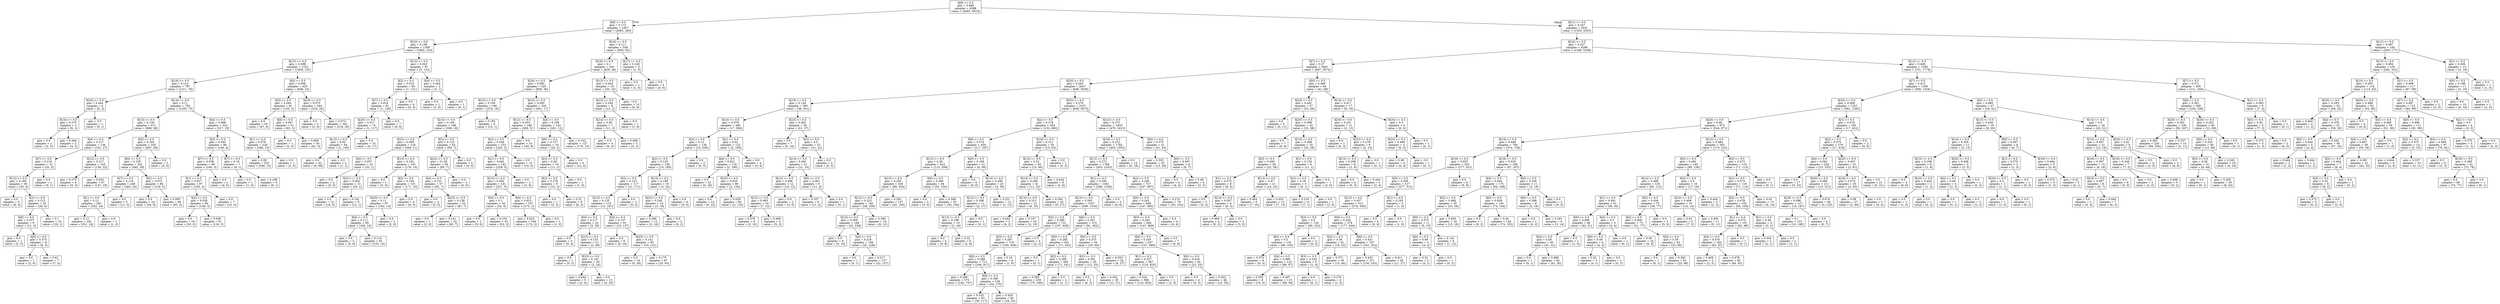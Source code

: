 digraph Tree {
node [shape=box] ;
0 [label="X[9] <= 0.5\ngini = 0.489\nsamples = 6388\nvalue = [4285, 5810]"] ;
1 [label="X[8] <= 0.5\ngini = 0.173\nsamples = 1857\nvalue = [2692, 285]"] ;
0 -> 1 [labeldistance=2.5, labelangle=45, headlabel="True"] ;
2 [label="X[10] <= 0.5\ngini = 0.198\nsamples = 1309\nvalue = [1862, 233]"] ;
1 -> 2 ;
3 [label="X[15] <= 0.5\ngini = 0.098\nsamples = 1222\nvalue = [1859, 101]"] ;
2 -> 3 ;
4 [label="X[19] <= 0.5\ngini = 0.114\nsamples = 797\nvalue = [1211, 78]"] ;
3 -> 4 ;
5 [label="X[16] <= 0.5\ngini = 0.444\nsamples = 4\nvalue = [6, 3]"] ;
4 -> 5 ;
6 [label="X[14] <= 0.5\ngini = 0.375\nsamples = 3\nvalue = [6, 2]"] ;
5 -> 6 ;
7 [label="gini = 0.0\nsamples = 1\nvalue = [2, 0]"] ;
6 -> 7 ;
8 [label="gini = 0.444\nsamples = 2\nvalue = [4, 2]"] ;
6 -> 8 ;
9 [label="gini = 0.0\nsamples = 1\nvalue = [0, 1]"] ;
5 -> 9 ;
10 [label="X[14] <= 0.5\ngini = 0.11\nsamples = 793\nvalue = [1205, 75]"] ;
4 -> 10 ;
11 [label="X[13] <= 0.5\ngini = 0.139\nsamples = 471\nvalue = [688, 56]"] ;
10 -> 11 ;
12 [label="X[4] <= 0.5\ngini = 0.217\nsamples = 136\nvalue = [191, 27]"] ;
11 -> 12 ;
13 [label="X[7] <= 0.5\ngini = 0.219\nsamples = 31\nvalue = [35, 5]"] ;
12 -> 13 ;
14 [label="X[12] <= 0.5\ngini = 0.184\nsamples = 30\nvalue = [35, 4]"] ;
13 -> 14 ;
15 [label="gini = 0.0\nsamples = 5\nvalue = [6, 0]"] ;
14 -> 15 ;
16 [label="X[2] <= 0.5\ngini = 0.213\nsamples = 25\nvalue = [29, 4]"] ;
14 -> 16 ;
17 [label="X[6] <= 0.5\ngini = 0.337\nsamples = 9\nvalue = [11, 3]"] ;
16 -> 17 ;
18 [label="gini = 0.0\nsamples = 1\nvalue = [2, 0]"] ;
17 -> 18 ;
19 [label="X[0] <= 0.5\ngini = 0.375\nsamples = 8\nvalue = [9, 3]"] ;
17 -> 19 ;
20 [label="gini = 0.0\nsamples = 1\nvalue = [2, 0]"] ;
19 -> 20 ;
21 [label="gini = 0.42\nsamples = 7\nvalue = [7, 3]"] ;
19 -> 21 ;
22 [label="gini = 0.1\nsamples = 16\nvalue = [18, 1]"] ;
16 -> 22 ;
23 [label="gini = 0.0\nsamples = 1\nvalue = [0, 1]"] ;
13 -> 23 ;
24 [label="X[12] <= 0.5\ngini = 0.217\nsamples = 105\nvalue = [156, 22]"] ;
12 -> 24 ;
25 [label="gini = 0.375\nsamples = 8\nvalue = [9, 3]"] ;
24 -> 25 ;
26 [label="gini = 0.203\nsamples = 97\nvalue = [147, 19]"] ;
24 -> 26 ;
27 [label="X[5] <= 0.5\ngini = 0.104\nsamples = 335\nvalue = [497, 29]"] ;
11 -> 27 ;
28 [label="X[6] <= 0.5\ngini = 0.105\nsamples = 332\nvalue = [492, 29]"] ;
27 -> 28 ;
29 [label="X[7] <= 0.5\ngini = 0.116\nsamples = 248\nvalue = [363, 24]"] ;
28 -> 29 ;
30 [label="X[1] <= 0.5\ngini = 0.12\nsamples = 243\nvalue = [352, 24]"] ;
29 -> 30 ;
31 [label="gini = 0.12\nsamples = 242\nvalue = [351, 24]"] ;
30 -> 31 ;
32 [label="gini = 0.0\nsamples = 1\nvalue = [1, 0]"] ;
30 -> 32 ;
33 [label="gini = 0.0\nsamples = 5\nvalue = [11, 0]"] ;
29 -> 33 ;
34 [label="X[2] <= 0.5\ngini = 0.072\nsamples = 84\nvalue = [129, 5]"] ;
28 -> 34 ;
35 [label="gini = 0.0\nsamples = 24\nvalue = [34, 0]"] ;
34 -> 35 ;
36 [label="gini = 0.095\nsamples = 60\nvalue = [95, 5]"] ;
34 -> 36 ;
37 [label="gini = 0.0\nsamples = 3\nvalue = [5, 0]"] ;
27 -> 37 ;
38 [label="X[4] <= 0.5\ngini = 0.068\nsamples = 322\nvalue = [517, 19]"] ;
10 -> 38 ;
39 [label="X[3] <= 0.5\ngini = 0.045\nsamples = 96\nvalue = [169, 4]"] ;
38 -> 39 ;
40 [label="X[7] <= 0.5\ngini = 0.036\nsamples = 89\nvalue = [160, 3]"] ;
39 -> 40 ;
41 [label="X[1] <= 0.5\ngini = 0.037\nsamples = 87\nvalue = [156, 3]"] ;
40 -> 41 ;
42 [label="X[2] <= 0.5\ngini = 0.039\nsamples = 80\nvalue = [146, 3]"] ;
41 -> 42 ;
43 [label="gini = 0.0\nsamples = 19\nvalue = [30, 0]"] ;
42 -> 43 ;
44 [label="gini = 0.049\nsamples = 61\nvalue = [116, 3]"] ;
42 -> 44 ;
45 [label="gini = 0.0\nsamples = 7\nvalue = [10, 0]"] ;
41 -> 45 ;
46 [label="gini = 0.0\nsamples = 2\nvalue = [4, 0]"] ;
40 -> 46 ;
47 [label="X[7] <= 0.5\ngini = 0.18\nsamples = 7\nvalue = [9, 1]"] ;
39 -> 47 ;
48 [label="gini = 0.0\nsamples = 1\nvalue = [1, 0]"] ;
47 -> 48 ;
49 [label="gini = 0.198\nsamples = 6\nvalue = [8, 1]"] ;
47 -> 49 ;
50 [label="X[1] <= 0.5\ngini = 0.079\nsamples = 226\nvalue = [348, 15]"] ;
38 -> 50 ;
51 [label="gini = 0.08\nsamples = 225\nvalue = [346, 15]"] ;
50 -> 51 ;
52 [label="gini = 0.0\nsamples = 1\nvalue = [2, 0]"] ;
50 -> 52 ;
53 [label="X[4] <= 0.5\ngini = 0.066\nsamples = 425\nvalue = [648, 23]"] ;
3 -> 53 ;
54 [label="X[2] <= 0.5\ngini = 0.044\nsamples = 81\nvalue = [130, 3]"] ;
53 -> 54 ;
55 [label="gini = 0.0\nsamples = 30\nvalue = [47, 0]"] ;
54 -> 55 ;
56 [label="X[6] <= 0.5\ngini = 0.067\nsamples = 51\nvalue = [83, 3]"] ;
54 -> 56 ;
57 [label="gini = 0.0\nsamples = 1\nvalue = [2, 0]"] ;
56 -> 57 ;
58 [label="gini = 0.069\nsamples = 50\nvalue = [81, 3]"] ;
56 -> 58 ;
59 [label="X[19] <= 0.5\ngini = 0.072\nsamples = 344\nvalue = [518, 20]"] ;
53 -> 59 ;
60 [label="gini = 0.0\nsamples = 2\nvalue = [2, 0]"] ;
59 -> 60 ;
61 [label="gini = 0.072\nsamples = 342\nvalue = [516, 20]"] ;
59 -> 61 ;
62 [label="X[12] <= 0.5\ngini = 0.043\nsamples = 87\nvalue = [3, 132]"] ;
2 -> 62 ;
63 [label="X[2] <= 0.5\ngini = 0.015\nsamples = 85\nvalue = [1, 131]"] ;
62 -> 63 ;
64 [label="X[7] <= 0.5\ngini = 0.016\nsamples = 81\nvalue = [1, 126]"] ;
63 -> 64 ;
65 [label="X[20] <= 0.5\ngini = 0.017\nsamples = 74\nvalue = [1, 117]"] ;
64 -> 65 ;
66 [label="X[13] <= 0.5\ngini = 0.02\nsamples = 64\nvalue = [1, 100]"] ;
65 -> 66 ;
67 [label="gini = 0.0\nsamples = 62\nvalue = [0, 99]"] ;
66 -> 67 ;
68 [label="gini = 0.5\nsamples = 2\nvalue = [1, 1]"] ;
66 -> 68 ;
69 [label="gini = 0.0\nsamples = 10\nvalue = [0, 17]"] ;
65 -> 69 ;
70 [label="gini = 0.0\nsamples = 7\nvalue = [0, 9]"] ;
64 -> 70 ;
71 [label="gini = 0.0\nsamples = 4\nvalue = [0, 5]"] ;
63 -> 71 ;
72 [label="X[4] <= 0.5\ngini = 0.444\nsamples = 2\nvalue = [2, 1]"] ;
62 -> 72 ;
73 [label="gini = 0.0\nsamples = 1\nvalue = [2, 0]"] ;
72 -> 73 ;
74 [label="gini = 0.0\nsamples = 1\nvalue = [0, 1]"] ;
72 -> 74 ;
75 [label="X[16] <= 0.5\ngini = 0.111\nsamples = 548\nvalue = [830, 52]"] ;
1 -> 75 ;
76 [label="X[19] <= 0.5\ngini = 0.1\nsamples = 543\nvalue = [829, 46]"] ;
75 -> 76 ;
77 [label="X[24] <= 0.5\ngini = 0.082\nsamples = 525\nvalue = [809, 36]"] ;
76 -> 77 ;
78 [label="X[15] <= 0.5\ngini = 0.106\nsamples = 196\nvalue = [318, 19]"] ;
77 -> 78 ;
79 [label="X[14] <= 0.5\ngini = 0.104\nsamples = 188\nvalue = [308, 18]"] ;
78 -> 79 ;
80 [label="X[23] <= 0.5\ngini = 0.095\nsamples = 125\nvalue = [209, 11]"] ;
79 -> 80 ;
81 [label="X[4] <= 0.5\ngini = 0.057\nsamples = 23\nvalue = [33, 1]"] ;
80 -> 81 ;
82 [label="gini = 0.0\nsamples = 2\nvalue = [3, 0]"] ;
81 -> 82 ;
83 [label="X[21] <= 0.5\ngini = 0.062\nsamples = 21\nvalue = [30, 1]"] ;
81 -> 83 ;
84 [label="gini = 0.0\nsamples = 12\nvalue = [18, 0]"] ;
83 -> 84 ;
85 [label="gini = 0.142\nsamples = 9\nvalue = [12, 1]"] ;
83 -> 85 ;
86 [label="X[13] <= 0.5\ngini = 0.102\nsamples = 102\nvalue = [176, 10]"] ;
80 -> 86 ;
87 [label="gini = 0.0\nsamples = 1\nvalue = [5, 0]"] ;
86 -> 87 ;
88 [label="X[2] <= 0.5\ngini = 0.104\nsamples = 101\nvalue = [171, 10]"] ;
86 -> 88 ;
89 [label="X[20] <= 0.5\ngini = 0.11\nsamples = 97\nvalue = [162, 10]"] ;
88 -> 89 ;
90 [label="X[4] <= 0.5\ngini = 0.111\nsamples = 95\nvalue = [160, 10]"] ;
89 -> 90 ;
91 [label="gini = 0.0\nsamples = 3\nvalue = [5, 0]"] ;
90 -> 91 ;
92 [label="gini = 0.114\nsamples = 92\nvalue = [155, 10]"] ;
90 -> 92 ;
93 [label="gini = 0.0\nsamples = 2\nvalue = [2, 0]"] ;
89 -> 93 ;
94 [label="gini = 0.0\nsamples = 4\nvalue = [9, 0]"] ;
88 -> 94 ;
95 [label="X[2] <= 0.5\ngini = 0.123\nsamples = 63\nvalue = [99, 7]"] ;
79 -> 95 ;
96 [label="X[22] <= 0.5\ngini = 0.128\nsamples = 59\nvalue = [95, 7]"] ;
95 -> 96 ;
97 [label="X[4] <= 0.5\ngini = 0.131\nsamples = 57\nvalue = [92, 7]"] ;
96 -> 97 ;
98 [label="gini = 0.0\nsamples = 4\nvalue = [5, 0]"] ;
97 -> 98 ;
99 [label="X[23] <= 0.5\ngini = 0.138\nsamples = 53\nvalue = [87, 7]"] ;
97 -> 99 ;
100 [label="gini = 0.0\nsamples = 1\nvalue = [2, 0]"] ;
99 -> 100 ;
101 [label="gini = 0.141\nsamples = 52\nvalue = [85, 7]"] ;
99 -> 101 ;
102 [label="gini = 0.0\nsamples = 2\nvalue = [3, 0]"] ;
96 -> 102 ;
103 [label="gini = 0.0\nsamples = 4\nvalue = [4, 0]"] ;
95 -> 103 ;
104 [label="gini = 0.165\nsamples = 8\nvalue = [10, 1]"] ;
78 -> 104 ;
105 [label="X[13] <= 0.5\ngini = 0.065\nsamples = 329\nvalue = [491, 17]"] ;
77 -> 105 ;
106 [label="X[12] <= 0.5\ngini = 0.033\nsamples = 186\nvalue = [290, 5]"] ;
105 -> 106 ;
107 [label="X[2] <= 0.5\ngini = 0.039\nsamples = 153\nvalue = [245, 5]"] ;
106 -> 107 ;
108 [label="X[1] <= 0.5\ngini = 0.042\nsamples = 143\nvalue = [229, 5]"] ;
107 -> 108 ;
109 [label="X[14] <= 0.5\ngini = 0.042\nsamples = 141\nvalue = [227, 5]"] ;
108 -> 109 ;
110 [label="X[4] <= 0.5\ngini = 0.1\nsamples = 34\nvalue = [54, 3]"] ;
109 -> 110 ;
111 [label="gini = 0.0\nsamples = 1\nvalue = [2, 0]"] ;
110 -> 111 ;
112 [label="gini = 0.103\nsamples = 33\nvalue = [52, 3]"] ;
110 -> 112 ;
113 [label="X[6] <= 0.5\ngini = 0.023\nsamples = 107\nvalue = [173, 2]"] ;
109 -> 113 ;
114 [label="gini = 0.023\nsamples = 106\nvalue = [172, 2]"] ;
113 -> 114 ;
115 [label="gini = 0.0\nsamples = 1\nvalue = [1, 0]"] ;
113 -> 115 ;
116 [label="gini = 0.0\nsamples = 2\nvalue = [2, 0]"] ;
108 -> 116 ;
117 [label="gini = 0.0\nsamples = 10\nvalue = [16, 0]"] ;
107 -> 117 ;
118 [label="gini = 0.0\nsamples = 33\nvalue = [45, 0]"] ;
106 -> 118 ;
119 [label="X[4] <= 0.5\ngini = 0.106\nsamples = 143\nvalue = [201, 12]"] ;
105 -> 119 ;
120 [label="X[0] <= 0.5\ngini = 0.137\nsamples = 16\nvalue = [25, 2]"] ;
119 -> 120 ;
121 [label="X[3] <= 0.5\ngini = 0.26\nsamples = 10\nvalue = [11, 2]"] ;
120 -> 121 ;
122 [label="X[2] <= 0.5\ngini = 0.278\nsamples = 9\nvalue = [10, 2]"] ;
121 -> 122 ;
123 [label="gini = 0.0\nsamples = 1\nvalue = [2, 0]"] ;
122 -> 123 ;
124 [label="gini = 0.32\nsamples = 8\nvalue = [8, 2]"] ;
122 -> 124 ;
125 [label="gini = 0.0\nsamples = 1\nvalue = [1, 0]"] ;
121 -> 125 ;
126 [label="gini = 0.0\nsamples = 6\nvalue = [14, 0]"] ;
120 -> 126 ;
127 [label="gini = 0.102\nsamples = 127\nvalue = [176, 10]"] ;
119 -> 127 ;
128 [label="X[13] <= 0.5\ngini = 0.444\nsamples = 18\nvalue = [20, 10]"] ;
76 -> 128 ;
129 [label="X[15] <= 0.5\ngini = 0.245\nsamples = 8\nvalue = [12, 2]"] ;
128 -> 129 ;
130 [label="X[14] <= 0.5\ngini = 0.26\nsamples = 7\nvalue = [11, 2]"] ;
129 -> 130 ;
131 [label="gini = 0.0\nsamples = 4\nvalue = [6, 0]"] ;
130 -> 131 ;
132 [label="gini = 0.408\nsamples = 3\nvalue = [5, 2]"] ;
130 -> 132 ;
133 [label="gini = 0.0\nsamples = 1\nvalue = [1, 0]"] ;
129 -> 133 ;
134 [label="gini = 0.5\nsamples = 10\nvalue = [8, 8]"] ;
128 -> 134 ;
135 [label="X[17] <= 0.5\ngini = 0.245\nsamples = 5\nvalue = [1, 6]"] ;
75 -> 135 ;
136 [label="gini = 0.0\nsamples = 1\nvalue = [1, 0]"] ;
135 -> 136 ;
137 [label="gini = 0.0\nsamples = 4\nvalue = [0, 6]"] ;
135 -> 137 ;
138 [label="X[21] <= 0.5\ngini = 0.347\nsamples = 4531\nvalue = [1593, 5525]"] ;
0 -> 138 [labeldistance=2.5, labelangle=-45, headlabel="False"] ;
139 [label="X[24] <= 0.5\ngini = 0.327\nsamples = 4286\nvalue = [1388, 5348]"] ;
138 -> 139 ;
140 [label="X[7] <= 0.5\ngini = 0.27\nsamples = 2691\nvalue = [687, 3574]"] ;
139 -> 140 ;
141 [label="X[20] <= 0.5\ngini = 0.263\nsamples = 2627\nvalue = [646, 3506]"] ;
140 -> 141 ;
142 [label="X[19] <= 0.5\ngini = 0.149\nsamples = 290\nvalue = [38, 431]"] ;
141 -> 142 ;
143 [label="X[14] <= 0.5\ngini = 0.079\nsamples = 260\nvalue = [17, 394]"] ;
142 -> 143 ;
144 [label="X[3] <= 0.5\ngini = 0.13\nsamples = 138\nvalue = [15, 200]"] ;
143 -> 144 ;
145 [label="X[2] <= 0.5\ngini = 0.133\nsamples = 136\nvalue = [15, 195]"] ;
144 -> 145 ;
146 [label="X[5] <= 0.5\ngini = 0.123\nsamples = 117\nvalue = [12, 171]"] ;
145 -> 146 ;
147 [label="X[13] <= 0.5\ngini = 0.125\nsamples = 115\nvalue = [12, 167]"] ;
146 -> 147 ;
148 [label="X[4] <= 0.5\ngini = 0.117\nsamples = 24\nvalue = [2, 30]"] ;
147 -> 148 ;
149 [label="gini = 0.0\nsamples = 3\nvalue = [0, 4]"] ;
148 -> 149 ;
150 [label="X[15] <= 0.5\ngini = 0.133\nsamples = 21\nvalue = [2, 26]"] ;
148 -> 150 ;
151 [label="gini = 0.0\nsamples = 1\nvalue = [0, 2]"] ;
150 -> 151 ;
152 [label="X[23] <= 0.5\ngini = 0.142\nsamples = 20\nvalue = [2, 24]"] ;
150 -> 152 ;
153 [label="gini = 0.444\nsamples = 5\nvalue = [2, 4]"] ;
152 -> 153 ;
154 [label="gini = 0.0\nsamples = 15\nvalue = [0, 20]"] ;
152 -> 154 ;
155 [label="X[4] <= 0.5\ngini = 0.127\nsamples = 91\nvalue = [10, 137]"] ;
147 -> 155 ;
156 [label="gini = 0.0\nsamples = 8\nvalue = [0, 16]"] ;
155 -> 156 ;
157 [label="X[23] <= 0.5\ngini = 0.141\nsamples = 83\nvalue = [10, 121]"] ;
155 -> 157 ;
158 [label="gini = 0.0\nsamples = 16\nvalue = [0, 28]"] ;
157 -> 158 ;
159 [label="gini = 0.175\nsamples = 67\nvalue = [10, 93]"] ;
157 -> 159 ;
160 [label="gini = 0.0\nsamples = 2\nvalue = [0, 4]"] ;
146 -> 160 ;
161 [label="X[15] <= 0.5\ngini = 0.198\nsamples = 19\nvalue = [3, 24]"] ;
145 -> 161 ;
162 [label="X[22] <= 0.5\ngini = 0.245\nsamples = 15\nvalue = [3, 18]"] ;
161 -> 162 ;
163 [label="gini = 0.266\nsamples = 13\nvalue = [3, 16]"] ;
162 -> 163 ;
164 [label="gini = 0.0\nsamples = 2\nvalue = [0, 2]"] ;
162 -> 164 ;
165 [label="gini = 0.0\nsamples = 4\nvalue = [0, 6]"] ;
161 -> 165 ;
166 [label="gini = 0.0\nsamples = 2\nvalue = [0, 5]"] ;
144 -> 166 ;
167 [label="X[1] <= 0.5\ngini = 0.02\nsamples = 122\nvalue = [2, 194]"] ;
143 -> 167 ;
168 [label="X[4] <= 0.5\ngini = 0.021\nsamples = 118\nvalue = [2, 190]"] ;
167 -> 168 ;
169 [label="gini = 0.0\nsamples = 22\nvalue = [0, 36]"] ;
168 -> 169 ;
170 [label="X[23] <= 0.5\ngini = 0.025\nsamples = 96\nvalue = [2, 154]"] ;
168 -> 170 ;
171 [label="gini = 0.0\nsamples = 14\nvalue = [0, 22]"] ;
170 -> 171 ;
172 [label="gini = 0.029\nsamples = 82\nvalue = [2, 132]"] ;
170 -> 172 ;
173 [label="gini = 0.0\nsamples = 4\nvalue = [0, 4]"] ;
167 -> 173 ;
174 [label="X[23] <= 0.5\ngini = 0.462\nsamples = 30\nvalue = [21, 37]"] ;
142 -> 174 ;
175 [label="gini = 0.0\nsamples = 7\nvalue = [0, 16]"] ;
174 -> 175 ;
176 [label="X[2] <= 0.5\ngini = 0.5\nsamples = 23\nvalue = [21, 21]"] ;
174 -> 176 ;
177 [label="X[14] <= 0.5\ngini = 0.491\nsamples = 21\nvalue = [21, 16]"] ;
176 -> 177 ;
178 [label="X[12] <= 0.5\ngini = 0.496\nsamples = 12\nvalue = [10, 12]"] ;
177 -> 178 ;
179 [label="X[15] <= 0.5\ngini = 0.465\nsamples = 10\nvalue = [7, 12]"] ;
178 -> 179 ;
180 [label="gini = 0.278\nsamples = 6\nvalue = [2, 10]"] ;
179 -> 180 ;
181 [label="gini = 0.408\nsamples = 4\nvalue = [5, 2]"] ;
179 -> 181 ;
182 [label="gini = 0.0\nsamples = 2\nvalue = [3, 0]"] ;
178 -> 182 ;
183 [label="X[6] <= 0.5\ngini = 0.391\nsamples = 9\nvalue = [11, 4]"] ;
177 -> 183 ;
184 [label="gini = 0.337\nsamples = 8\nvalue = [11, 3]"] ;
183 -> 184 ;
185 [label="gini = 0.0\nsamples = 1\nvalue = [0, 1]"] ;
183 -> 185 ;
186 [label="gini = 0.0\nsamples = 2\nvalue = [0, 5]"] ;
176 -> 186 ;
187 [label="X[23] <= 0.5\ngini = 0.276\nsamples = 2337\nvalue = [608, 3075]"] ;
141 -> 187 ;
188 [label="X[2] <= 0.5\ngini = 0.278\nsamples = 504\nvalue = [132, 660]"] ;
187 -> 188 ;
189 [label="X[6] <= 0.5\ngini = 0.274\nsamples = 454\nvalue = [117, 597]"] ;
188 -> 189 ;
190 [label="X[15] <= 0.5\ngini = 0.28\nsamples = 423\nvalue = [113, 558]"] ;
189 -> 190 ;
191 [label="X[13] <= 0.5\ngini = 0.255\nsamples = 329\nvalue = [80, 454]"] ;
190 -> 191 ;
192 [label="X[12] <= 0.5\ngini = 0.223\nsamples = 182\nvalue = [38, 259]"] ;
191 -> 192 ;
193 [label="X[14] <= 0.5\ngini = 0.209\nsamples = 166\nvalue = [32, 238]"] ;
192 -> 193 ;
194 [label="gini = 0.0\nsamples = 8\nvalue = [0, 10]"] ;
193 -> 194 ;
195 [label="X[4] <= 0.5\ngini = 0.216\nsamples = 158\nvalue = [32, 228]"] ;
193 -> 195 ;
196 [label="gini = 0.0\nsamples = 1\nvalue = [0, 1]"] ;
195 -> 196 ;
197 [label="gini = 0.217\nsamples = 157\nvalue = [32, 227]"] ;
195 -> 197 ;
198 [label="gini = 0.346\nsamples = 16\nvalue = [6, 21]"] ;
192 -> 198 ;
199 [label="gini = 0.292\nsamples = 147\nvalue = [42, 195]"] ;
191 -> 199 ;
200 [label="X[0] <= 0.5\ngini = 0.366\nsamples = 94\nvalue = [33, 104]"] ;
190 -> 200 ;
201 [label="gini = 0.0\nsamples = 2\nvalue = [3, 0]"] ;
200 -> 201 ;
202 [label="gini = 0.348\nsamples = 92\nvalue = [30, 104]"] ;
200 -> 202 ;
203 [label="X[0] <= 0.5\ngini = 0.169\nsamples = 31\nvalue = [4, 39]"] ;
189 -> 203 ;
204 [label="gini = 0.0\nsamples = 8\nvalue = [0, 9]"] ;
203 -> 204 ;
205 [label="X[14] <= 0.5\ngini = 0.208\nsamples = 23\nvalue = [4, 30]"] ;
203 -> 205 ;
206 [label="X[12] <= 0.5\ngini = 0.188\nsamples = 11\nvalue = [2, 17]"] ;
205 -> 206 ;
207 [label="X[13] <= 0.5\ngini = 0.198\nsamples = 10\nvalue = [2, 16]"] ;
206 -> 207 ;
208 [label="gini = 0.0\nsamples = 4\nvalue = [0, 8]"] ;
207 -> 208 ;
209 [label="gini = 0.32\nsamples = 6\nvalue = [2, 8]"] ;
207 -> 209 ;
210 [label="gini = 0.0\nsamples = 1\nvalue = [0, 1]"] ;
206 -> 210 ;
211 [label="gini = 0.231\nsamples = 12\nvalue = [2, 13]"] ;
205 -> 211 ;
212 [label="X[16] <= 0.5\ngini = 0.311\nsamples = 50\nvalue = [15, 63]"] ;
188 -> 212 ;
213 [label="X[15] <= 0.5\ngini = 0.32\nsamples = 49\nvalue = [15, 60]"] ;
212 -> 213 ;
214 [label="X[14] <= 0.5\ngini = 0.288\nsamples = 41\nvalue = [11, 52]"] ;
213 -> 214 ;
215 [label="X[13] <= 0.5\ngini = 0.312\nsamples = 21\nvalue = [6, 25]"] ;
214 -> 215 ;
216 [label="gini = 0.444\nsamples = 3\nvalue = [4, 2]"] ;
215 -> 216 ;
217 [label="gini = 0.147\nsamples = 18\nvalue = [2, 23]"] ;
215 -> 217 ;
218 [label="gini = 0.264\nsamples = 20\nvalue = [5, 27]"] ;
214 -> 218 ;
219 [label="gini = 0.444\nsamples = 8\nvalue = [4, 8]"] ;
213 -> 219 ;
220 [label="gini = 0.0\nsamples = 1\nvalue = [0, 3]"] ;
212 -> 220 ;
221 [label="X[12] <= 0.5\ngini = 0.275\nsamples = 1833\nvalue = [476, 2415]"] ;
187 -> 221 ;
222 [label="X[16] <= 0.5\ngini = 0.272\nsamples = 1782\nvalue = [455, 2352]"] ;
221 -> 222 ;
223 [label="X[13] <= 0.5\ngini = 0.273\nsamples = 1768\nvalue = [455, 2333]"] ;
222 -> 223 ;
224 [label="X[1] <= 0.5\ngini = 0.292\nsamples = 1041\nvalue = [288, 1336]"] ;
223 -> 224 ;
225 [label="X[15] <= 0.5\ngini = 0.293\nsamples = 1037\nvalue = [288, 1330]"] ;
224 -> 225 ;
226 [label="X[5] <= 0.5\ngini = 0.289\nsamples = 722\nvalue = [197, 928]"] ;
225 -> 226 ;
227 [label="X[3] <= 0.5\ngini = 0.287\nsamples = 719\nvalue = [195, 926]"] ;
226 -> 227 ;
228 [label="X[6] <= 0.5\ngini = 0.288\nsamples = 713\nvalue = [194, 917]"] ;
227 -> 228 ;
229 [label="gini = 0.266\nsamples = 575\nvalue = [140, 747]"] ;
228 -> 229 ;
230 [label="X[0] <= 0.5\ngini = 0.366\nsamples = 138\nvalue = [54, 170]"] ;
228 -> 230 ;
231 [label="gini = 0.325\nsamples = 93\nvalue = [30, 117]"] ;
230 -> 231 ;
232 [label="gini = 0.429\nsamples = 45\nvalue = [24, 53]"] ;
230 -> 232 ;
233 [label="gini = 0.18\nsamples = 6\nvalue = [1, 9]"] ;
227 -> 233 ;
234 [label="gini = 0.5\nsamples = 3\nvalue = [2, 2]"] ;
226 -> 234 ;
235 [label="X[6] <= 0.5\ngini = 0.301\nsamples = 315\nvalue = [91, 402]"] ;
225 -> 235 ;
236 [label="X[0] <= 0.5\ngini = 0.285\nsamples = 261\nvalue = [71, 342]"] ;
235 -> 236 ;
237 [label="gini = 0.0\nsamples = 1\nvalue = [0, 1]"] ;
236 -> 237 ;
238 [label="X[5] <= 0.5\ngini = 0.285\nsamples = 260\nvalue = [71, 341]"] ;
236 -> 238 ;
239 [label="gini = 0.283\nsamples = 258\nvalue = [70, 340]"] ;
238 -> 239 ;
240 [label="gini = 0.5\nsamples = 2\nvalue = [1, 1]"] ;
238 -> 240 ;
241 [label="X[0] <= 0.5\ngini = 0.375\nsamples = 54\nvalue = [20, 60]"] ;
235 -> 241 ;
242 [label="X[2] <= 0.5\ngini = 0.391\nsamples = 30\nvalue = [12, 33]"] ;
241 -> 242 ;
243 [label="gini = 0.0\nsamples = 2\nvalue = [0, 2]"] ;
242 -> 243 ;
244 [label="gini = 0.402\nsamples = 28\nvalue = [12, 31]"] ;
242 -> 244 ;
245 [label="gini = 0.353\nsamples = 24\nvalue = [8, 27]"] ;
241 -> 245 ;
246 [label="gini = 0.0\nsamples = 4\nvalue = [0, 6]"] ;
224 -> 246 ;
247 [label="X[2] <= 0.5\ngini = 0.246\nsamples = 727\nvalue = [167, 997]"] ;
223 -> 247 ;
248 [label="X[5] <= 0.5\ngini = 0.242\nsamples = 648\nvalue = [147, 895]"] ;
247 -> 248 ;
249 [label="X[3] <= 0.5\ngini = 0.244\nsamples = 644\nvalue = [147, 889]"] ;
248 -> 249 ;
250 [label="X[6] <= 0.5\ngini = 0.245\nsamples = 637\nvalue = [147, 880]"] ;
249 -> 250 ;
251 [label="X[1] <= 0.5\ngini = 0.227\nsamples = 587\nvalue = [124, 825]"] ;
250 -> 251 ;
252 [label="gini = 0.224\nsamples = 586\nvalue = [122, 825]"] ;
251 -> 252 ;
253 [label="gini = 0.0\nsamples = 1\nvalue = [2, 0]"] ;
251 -> 253 ;
254 [label="X[0] <= 0.5\ngini = 0.416\nsamples = 50\nvalue = [23, 55]"] ;
250 -> 254 ;
255 [label="gini = 0.0\nsamples = 4\nvalue = [0, 5]"] ;
254 -> 255 ;
256 [label="gini = 0.432\nsamples = 46\nvalue = [23, 50]"] ;
254 -> 256 ;
257 [label="gini = 0.0\nsamples = 7\nvalue = [0, 9]"] ;
249 -> 257 ;
258 [label="gini = 0.0\nsamples = 4\nvalue = [0, 6]"] ;
248 -> 258 ;
259 [label="gini = 0.274\nsamples = 79\nvalue = [20, 102]"] ;
247 -> 259 ;
260 [label="gini = 0.0\nsamples = 14\nvalue = [0, 19]"] ;
222 -> 260 ;
261 [label="X[6] <= 0.5\ngini = 0.375\nsamples = 51\nvalue = [21, 63]"] ;
221 -> 261 ;
262 [label="gini = 0.333\nsamples = 43\nvalue = [15, 56]"] ;
261 -> 262 ;
263 [label="X[0] <= 0.5\ngini = 0.497\nsamples = 8\nvalue = [6, 7]"] ;
261 -> 263 ;
264 [label="gini = 0.5\nsamples = 4\nvalue = [4, 4]"] ;
263 -> 264 ;
265 [label="gini = 0.48\nsamples = 4\nvalue = [2, 3]"] ;
263 -> 265 ;
266 [label="X[0] <= 0.5\ngini = 0.469\nsamples = 64\nvalue = [41, 68]"] ;
140 -> 266 ;
267 [label="X[23] <= 0.5\ngini = 0.481\nsamples = 47\nvalue = [33, 49]"] ;
266 -> 267 ;
268 [label="gini = 0.0\nsamples = 5\nvalue = [0, 11]"] ;
267 -> 268 ;
269 [label="X[20] <= 0.5\ngini = 0.498\nsamples = 42\nvalue = [33, 38]"] ;
267 -> 269 ;
270 [label="gini = 0.0\nsamples = 7\nvalue = [0, 9]"] ;
269 -> 270 ;
271 [label="X[15] <= 0.5\ngini = 0.498\nsamples = 35\nvalue = [33, 29]"] ;
269 -> 271 ;
272 [label="X[3] <= 0.5\ngini = 0.493\nsamples = 29\nvalue = [22, 28]"] ;
271 -> 272 ;
273 [label="X[1] <= 0.5\ngini = 0.473\nsamples = 8\nvalue = [8, 5]"] ;
272 -> 273 ;
274 [label="gini = 0.0\nsamples = 2\nvalue = [0, 2]"] ;
273 -> 274 ;
275 [label="X[14] <= 0.5\ngini = 0.397\nsamples = 6\nvalue = [8, 3]"] ;
273 -> 275 ;
276 [label="gini = 0.469\nsamples = 4\nvalue = [5, 3]"] ;
275 -> 276 ;
277 [label="gini = 0.0\nsamples = 2\nvalue = [3, 0]"] ;
275 -> 277 ;
278 [label="X[13] <= 0.5\ngini = 0.47\nsamples = 21\nvalue = [14, 23]"] ;
272 -> 278 ;
279 [label="gini = 0.484\nsamples = 8\nvalue = [7, 10]"] ;
278 -> 279 ;
280 [label="gini = 0.455\nsamples = 13\nvalue = [7, 13]"] ;
278 -> 280 ;
281 [label="X[1] <= 0.5\ngini = 0.153\nsamples = 6\nvalue = [11, 1]"] ;
271 -> 281 ;
282 [label="X[2] <= 0.5\ngini = 0.18\nsamples = 5\nvalue = [9, 1]"] ;
281 -> 282 ;
283 [label="gini = 0.219\nsamples = 4\nvalue = [7, 1]"] ;
282 -> 283 ;
284 [label="gini = 0.0\nsamples = 1\nvalue = [2, 0]"] ;
282 -> 284 ;
285 [label="gini = 0.0\nsamples = 1\nvalue = [2, 0]"] ;
281 -> 285 ;
286 [label="X[14] <= 0.5\ngini = 0.417\nsamples = 17\nvalue = [8, 19]"] ;
266 -> 286 ;
287 [label="X[20] <= 0.5\ngini = 0.231\nsamples = 11\nvalue = [2, 13]"] ;
286 -> 287 ;
288 [label="gini = 0.0\nsamples = 2\nvalue = [0, 3]"] ;
287 -> 288 ;
289 [label="X[22] <= 0.5\ngini = 0.278\nsamples = 9\nvalue = [2, 10]"] ;
287 -> 289 ;
290 [label="X[13] <= 0.5\ngini = 0.298\nsamples = 8\nvalue = [2, 9]"] ;
289 -> 290 ;
291 [label="gini = 0.0\nsamples = 4\nvalue = [0, 5]"] ;
290 -> 291 ;
292 [label="gini = 0.444\nsamples = 4\nvalue = [2, 4]"] ;
290 -> 292 ;
293 [label="gini = 0.0\nsamples = 1\nvalue = [0, 1]"] ;
289 -> 293 ;
294 [label="X[18] <= 0.5\ngini = 0.5\nsamples = 6\nvalue = [6, 6]"] ;
286 -> 294 ;
295 [label="X[22] <= 0.5\ngini = 0.496\nsamples = 5\nvalue = [6, 5]"] ;
294 -> 295 ;
296 [label="gini = 0.48\nsamples = 4\nvalue = [6, 4]"] ;
295 -> 296 ;
297 [label="gini = 0.0\nsamples = 1\nvalue = [0, 1]"] ;
295 -> 297 ;
298 [label="gini = 0.0\nsamples = 1\nvalue = [0, 1]"] ;
294 -> 298 ;
299 [label="X[12] <= 0.5\ngini = 0.406\nsamples = 1595\nvalue = [701, 1774]"] ;
139 -> 299 ;
300 [label="X[7] <= 0.5\ngini = 0.413\nsamples = 1300\nvalue = [590, 1434]"] ;
299 -> 300 ;
301 [label="X[16] <= 0.5\ngini = 0.409\nsamples = 1253\nvalue = [561, 1393]"] ;
300 -> 301 ;
302 [label="X[20] <= 0.5\ngini = 0.46\nsamples = 972\nvalue = [544, 971]"] ;
301 -> 302 ;
303 [label="X[14] <= 0.5\ngini = 0.448\nsamples = 709\nvalue = [374, 728]"] ;
302 -> 303 ;
304 [label="X[18] <= 0.5\ngini = 0.453\nsamples = 523\nvalue = [277, 521]"] ;
303 -> 304 ;
305 [label="X[5] <= 0.5\ngini = 0.456\nsamples = 517\nvalue = [277, 512]"] ;
304 -> 305 ;
306 [label="X[13] <= 0.5\ngini = 0.457\nsamples = 512\nvalue = [276, 506]"] ;
305 -> 306 ;
307 [label="X[3] <= 0.5\ngini = 0.5\nsamples = 134\nvalue = [99, 102]"] ;
306 -> 307 ;
308 [label="X[0] <= 0.5\ngini = 0.5\nsamples = 132\nvalue = [99, 100]"] ;
307 -> 308 ;
309 [label="gini = 0.375\nsamples = 9\nvalue = [9, 3]"] ;
308 -> 309 ;
310 [label="X[4] <= 0.5\ngini = 0.499\nsamples = 123\nvalue = [90, 97]"] ;
308 -> 310 ;
311 [label="gini = 0.355\nsamples = 8\nvalue = [10, 3]"] ;
310 -> 311 ;
312 [label="gini = 0.497\nsamples = 115\nvalue = [80, 94]"] ;
310 -> 312 ;
313 [label="gini = 0.0\nsamples = 2\nvalue = [0, 2]"] ;
307 -> 313 ;
314 [label="X[0] <= 0.5\ngini = 0.424\nsamples = 378\nvalue = [177, 404]"] ;
306 -> 314 ;
315 [label="X[2] <= 0.5\ngini = 0.36\nsamples = 41\nvalue = [16, 52]"] ;
314 -> 315 ;
316 [label="X[3] <= 0.5\ngini = 0.245\nsamples = 5\nvalue = [1, 6]"] ;
315 -> 316 ;
317 [label="gini = 0.0\nsamples = 1\nvalue = [0, 1]"] ;
316 -> 317 ;
318 [label="gini = 0.278\nsamples = 4\nvalue = [1, 5]"] ;
316 -> 318 ;
319 [label="gini = 0.371\nsamples = 36\nvalue = [15, 46]"] ;
315 -> 319 ;
320 [label="X[6] <= 0.5\ngini = 0.431\nsamples = 337\nvalue = [161, 352]"] ;
314 -> 320 ;
321 [label="gini = 0.432\nsamples = 311\nvalue = [150, 325]"] ;
320 -> 321 ;
322 [label="gini = 0.411\nsamples = 26\nvalue = [11, 27]"] ;
320 -> 322 ;
323 [label="X[1] <= 0.5\ngini = 0.245\nsamples = 5\nvalue = [1, 6]"] ;
305 -> 323 ;
324 [label="gini = 0.0\nsamples = 4\nvalue = [0, 6]"] ;
323 -> 324 ;
325 [label="gini = 0.0\nsamples = 1\nvalue = [1, 0]"] ;
323 -> 325 ;
326 [label="gini = 0.0\nsamples = 6\nvalue = [0, 9]"] ;
304 -> 326 ;
327 [label="X[18] <= 0.5\ngini = 0.435\nsamples = 186\nvalue = [97, 207]"] ;
303 -> 327 ;
328 [label="X[4] <= 0.5\ngini = 0.444\nsamples = 175\nvalue = [94, 188]"] ;
327 -> 328 ;
329 [label="X[2] <= 0.5\ngini = 0.466\nsamples = 30\nvalue = [20, 34]"] ;
328 -> 329 ;
330 [label="X[0] <= 0.5\ngini = 0.375\nsamples = 11\nvalue = [5, 15]"] ;
329 -> 330 ;
331 [label="X[6] <= 0.5\ngini = 0.49\nsamples = 3\nvalue = [4, 3]"] ;
330 -> 331 ;
332 [label="gini = 0.32\nsamples = 2\nvalue = [4, 1]"] ;
331 -> 332 ;
333 [label="gini = 0.0\nsamples = 1\nvalue = [0, 2]"] ;
331 -> 333 ;
334 [label="gini = 0.142\nsamples = 8\nvalue = [1, 12]"] ;
330 -> 334 ;
335 [label="gini = 0.493\nsamples = 19\nvalue = [15, 19]"] ;
329 -> 335 ;
336 [label="X[0] <= 0.5\ngini = 0.438\nsamples = 145\nvalue = [74, 154]"] ;
328 -> 336 ;
337 [label="gini = 0.0\nsamples = 1\nvalue = [0, 2]"] ;
336 -> 337 ;
338 [label="gini = 0.44\nsamples = 144\nvalue = [74, 152]"] ;
336 -> 338 ;
339 [label="X[6] <= 0.5\ngini = 0.236\nsamples = 11\nvalue = [3, 19]"] ;
327 -> 339 ;
340 [label="X[0] <= 0.5\ngini = 0.266\nsamples = 9\nvalue = [3, 16]"] ;
339 -> 340 ;
341 [label="gini = 0.0\nsamples = 1\nvalue = [0, 2]"] ;
340 -> 341 ;
342 [label="gini = 0.291\nsamples = 8\nvalue = [3, 14]"] ;
340 -> 342 ;
343 [label="gini = 0.0\nsamples = 2\nvalue = [0, 3]"] ;
339 -> 343 ;
344 [label="X[13] <= 0.5\ngini = 0.484\nsamples = 263\nvalue = [170, 243]"] ;
302 -> 344 ;
345 [label="X[2] <= 0.5\ngini = 0.492\nsamples = 144\nvalue = [99, 128]"] ;
344 -> 345 ;
346 [label="X[14] <= 0.5\ngini = 0.488\nsamples = 126\nvalue = [82, 112]"] ;
345 -> 346 ;
347 [label="X[1] <= 0.5\ngini = 0.491\nsamples = 51\nvalue = [46, 35]"] ;
346 -> 347 ;
348 [label="X[6] <= 0.5\ngini = 0.489\nsamples = 46\nvalue = [42, 31]"] ;
347 -> 348 ;
349 [label="X[4] <= 0.5\ngini = 0.49\nsamples = 45\nvalue = [41, 31]"] ;
348 -> 349 ;
350 [label="gini = 0.0\nsamples = 1\nvalue = [0, 1]"] ;
349 -> 350 ;
351 [label="gini = 0.488\nsamples = 44\nvalue = [41, 30]"] ;
349 -> 351 ;
352 [label="gini = 0.0\nsamples = 1\nvalue = [1, 0]"] ;
348 -> 352 ;
353 [label="X[4] <= 0.5\ngini = 0.5\nsamples = 5\nvalue = [4, 4]"] ;
347 -> 353 ;
354 [label="X[6] <= 0.5\ngini = 0.49\nsamples = 4\nvalue = [4, 3]"] ;
353 -> 354 ;
355 [label="gini = 0.32\nsamples = 3\nvalue = [4, 1]"] ;
354 -> 355 ;
356 [label="gini = 0.0\nsamples = 1\nvalue = [0, 2]"] ;
354 -> 356 ;
357 [label="gini = 0.0\nsamples = 1\nvalue = [0, 1]"] ;
353 -> 357 ;
358 [label="X[5] <= 0.5\ngini = 0.434\nsamples = 75\nvalue = [36, 77]"] ;
346 -> 358 ;
359 [label="X[4] <= 0.5\ngini = 0.409\nsamples = 73\nvalue = [31, 77]"] ;
358 -> 359 ;
360 [label="gini = 0.49\nsamples = 10\nvalue = [6, 8]"] ;
359 -> 360 ;
361 [label="X[0] <= 0.5\ngini = 0.39\nsamples = 63\nvalue = [25, 69]"] ;
359 -> 361 ;
362 [label="gini = 0.0\nsamples = 1\nvalue = [0, 1]"] ;
361 -> 362 ;
363 [label="gini = 0.393\nsamples = 62\nvalue = [25, 68]"] ;
361 -> 363 ;
364 [label="gini = 0.0\nsamples = 2\nvalue = [5, 0]"] ;
358 -> 364 ;
365 [label="X[4] <= 0.5\ngini = 0.5\nsamples = 18\nvalue = [17, 16]"] ;
345 -> 365 ;
366 [label="X[14] <= 0.5\ngini = 0.498\nsamples = 16\nvalue = [16, 14]"] ;
365 -> 366 ;
367 [label="gini = 0.42\nsamples = 5\nvalue = [7, 3]"] ;
366 -> 367 ;
368 [label="gini = 0.495\nsamples = 11\nvalue = [9, 11]"] ;
366 -> 368 ;
369 [label="gini = 0.444\nsamples = 2\nvalue = [1, 2]"] ;
365 -> 369 ;
370 [label="X[3] <= 0.5\ngini = 0.472\nsamples = 119\nvalue = [71, 115]"] ;
344 -> 370 ;
371 [label="X[2] <= 0.5\ngini = 0.473\nsamples = 118\nvalue = [71, 114]"] ;
370 -> 371 ;
372 [label="X[5] <= 0.5\ngini = 0.478\nsamples = 105\nvalue = [65, 100]"] ;
371 -> 372 ;
373 [label="X[1] <= 0.5\ngini = 0.475\nsamples = 101\nvalue = [62, 98]"] ;
372 -> 373 ;
374 [label="X[4] <= 0.5\ngini = 0.476\nsamples = 100\nvalue = [62, 97]"] ;
373 -> 374 ;
375 [label="gini = 0.408\nsamples = 5\nvalue = [2, 5]"] ;
374 -> 375 ;
376 [label="gini = 0.478\nsamples = 95\nvalue = [60, 92]"] ;
374 -> 376 ;
377 [label="gini = 0.0\nsamples = 1\nvalue = [0, 1]"] ;
373 -> 377 ;
378 [label="X[1] <= 0.5\ngini = 0.48\nsamples = 4\nvalue = [3, 2]"] ;
372 -> 378 ;
379 [label="gini = 0.444\nsamples = 2\nvalue = [2, 1]"] ;
378 -> 379 ;
380 [label="gini = 0.5\nsamples = 2\nvalue = [1, 1]"] ;
378 -> 380 ;
381 [label="gini = 0.42\nsamples = 13\nvalue = [6, 14]"] ;
371 -> 381 ;
382 [label="gini = 0.0\nsamples = 1\nvalue = [0, 1]"] ;
370 -> 382 ;
383 [label="X[1] <= 0.5\ngini = 0.074\nsamples = 281\nvalue = [17, 422]"] ;
301 -> 383 ;
384 [label="X[2] <= 0.5\ngini = 0.075\nsamples = 279\nvalue = [17, 416]"] ;
383 -> 384 ;
385 [label="X[4] <= 0.5\ngini = 0.082\nsamples = 228\nvalue = [15, 335]"] ;
384 -> 385 ;
386 [label="gini = 0.0\nsamples = 17\nvalue = [0, 23]"] ;
385 -> 386 ;
387 [label="X[20] <= 0.5\ngini = 0.088\nsamples = 211\nvalue = [15, 312]"] ;
385 -> 387 ;
388 [label="X[18] <= 0.5\ngini = 0.096\nsamples = 127\nvalue = [10, 187]"] ;
387 -> 388 ;
389 [label="gini = 0.1\nsamples = 123\nvalue = [10, 180]"] ;
388 -> 389 ;
390 [label="gini = 0.0\nsamples = 4\nvalue = [0, 7]"] ;
388 -> 390 ;
391 [label="gini = 0.074\nsamples = 84\nvalue = [5, 125]"] ;
387 -> 391 ;
392 [label="X[20] <= 0.5\ngini = 0.047\nsamples = 51\nvalue = [2, 81]"] ;
384 -> 392 ;
393 [label="X[18] <= 0.5\ngini = 0.074\nsamples = 30\nvalue = [2, 50]"] ;
392 -> 393 ;
394 [label="gini = 0.08\nsamples = 27\nvalue = [2, 46]"] ;
393 -> 394 ;
395 [label="gini = 0.0\nsamples = 3\nvalue = [0, 4]"] ;
393 -> 395 ;
396 [label="gini = 0.0\nsamples = 21\nvalue = [0, 31]"] ;
392 -> 396 ;
397 [label="gini = 0.0\nsamples = 2\nvalue = [0, 6]"] ;
383 -> 397 ;
398 [label="X[3] <= 0.5\ngini = 0.485\nsamples = 47\nvalue = [29, 41]"] ;
300 -> 398 ;
399 [label="X[13] <= 0.5\ngini = 0.428\nsamples = 19\nvalue = [9, 20]"] ;
398 -> 399 ;
400 [label="X[14] <= 0.5\ngini = 0.305\nsamples = 11\nvalue = [3, 13]"] ;
399 -> 400 ;
401 [label="X[15] <= 0.5\ngini = 0.198\nsamples = 6\nvalue = [1, 8]"] ;
400 -> 401 ;
402 [label="gini = 0.0\nsamples = 4\nvalue = [0, 6]"] ;
401 -> 402 ;
403 [label="X[19] <= 0.5\ngini = 0.444\nsamples = 2\nvalue = [1, 2]"] ;
401 -> 403 ;
404 [label="gini = 0.0\nsamples = 1\nvalue = [1, 0]"] ;
403 -> 404 ;
405 [label="gini = 0.0\nsamples = 1\nvalue = [0, 2]"] ;
403 -> 405 ;
406 [label="X[20] <= 0.5\ngini = 0.408\nsamples = 5\nvalue = [2, 5]"] ;
400 -> 406 ;
407 [label="X[0] <= 0.5\ngini = 0.48\nsamples = 4\nvalue = [2, 3]"] ;
406 -> 407 ;
408 [label="gini = 0.0\nsamples = 1\nvalue = [0, 1]"] ;
407 -> 408 ;
409 [label="gini = 0.5\nsamples = 3\nvalue = [2, 2]"] ;
407 -> 409 ;
410 [label="gini = 0.0\nsamples = 1\nvalue = [0, 2]"] ;
406 -> 410 ;
411 [label="X[0] <= 0.5\ngini = 0.497\nsamples = 8\nvalue = [6, 7]"] ;
399 -> 411 ;
412 [label="X[1] <= 0.5\ngini = 0.375\nsamples = 3\nvalue = [1, 3]"] ;
411 -> 412 ;
413 [label="X[20] <= 0.5\ngini = 0.5\nsamples = 2\nvalue = [1, 1]"] ;
412 -> 413 ;
414 [label="gini = 0.0\nsamples = 1\nvalue = [1, 0]"] ;
413 -> 414 ;
415 [label="gini = 0.0\nsamples = 1\nvalue = [0, 1]"] ;
413 -> 415 ;
416 [label="gini = 0.0\nsamples = 1\nvalue = [0, 2]"] ;
412 -> 416 ;
417 [label="X[19] <= 0.5\ngini = 0.494\nsamples = 5\nvalue = [5, 4]"] ;
411 -> 417 ;
418 [label="gini = 0.375\nsamples = 3\nvalue = [1, 3]"] ;
417 -> 418 ;
419 [label="gini = 0.32\nsamples = 2\nvalue = [4, 1]"] ;
417 -> 419 ;
420 [label="X[14] <= 0.5\ngini = 0.5\nsamples = 28\nvalue = [20, 21]"] ;
398 -> 420 ;
421 [label="X[15] <= 0.5\ngini = 0.487\nsamples = 22\nvalue = [13, 18]"] ;
420 -> 421 ;
422 [label="X[16] <= 0.5\ngini = 0.397\nsamples = 15\nvalue = [6, 16]"] ;
421 -> 422 ;
423 [label="X[19] <= 0.5\ngini = 0.497\nsamples = 9\nvalue = [6, 7]"] ;
422 -> 423 ;
424 [label="gini = 0.0\nsamples = 2\nvalue = [0, 4]"] ;
423 -> 424 ;
425 [label="gini = 0.444\nsamples = 7\nvalue = [6, 3]"] ;
423 -> 425 ;
426 [label="gini = 0.0\nsamples = 6\nvalue = [0, 9]"] ;
422 -> 426 ;
427 [label="X[19] <= 0.5\ngini = 0.346\nsamples = 7\nvalue = [7, 2]"] ;
421 -> 427 ;
428 [label="gini = 0.0\nsamples = 2\nvalue = [2, 0]"] ;
427 -> 428 ;
429 [label="gini = 0.408\nsamples = 5\nvalue = [5, 2]"] ;
427 -> 429 ;
430 [label="X[20] <= 0.5\ngini = 0.42\nsamples = 6\nvalue = [7, 3]"] ;
420 -> 430 ;
431 [label="gini = 0.5\nsamples = 4\nvalue = [3, 3]"] ;
430 -> 431 ;
432 [label="gini = 0.0\nsamples = 2\nvalue = [4, 0]"] ;
430 -> 432 ;
433 [label="X[7] <= 0.5\ngini = 0.371\nsamples = 295\nvalue = [111, 340]"] ;
299 -> 433 ;
434 [label="X[6] <= 0.5\ngini = 0.361\nsamples = 289\nvalue = [104, 336]"] ;
433 -> 434 ;
435 [label="X[20] <= 0.5\ngini = 0.381\nsamples = 239\nvalue = [92, 267]"] ;
434 -> 435 ;
436 [label="gini = 0.383\nsamples = 229\nvalue = [89, 256]"] ;
435 -> 436 ;
437 [label="gini = 0.337\nsamples = 10\nvalue = [3, 11]"] ;
435 -> 437 ;
438 [label="X[20] <= 0.5\ngini = 0.252\nsamples = 50\nvalue = [12, 69]"] ;
434 -> 438 ;
439 [label="X[0] <= 0.5\ngini = 0.255\nsamples = 49\nvalue = [12, 68]"] ;
438 -> 439 ;
440 [label="X[2] <= 0.5\ngini = 0.26\nsamples = 31\nvalue = [8, 44]"] ;
439 -> 440 ;
441 [label="gini = 0.0\nsamples = 1\nvalue = [0, 1]"] ;
440 -> 441 ;
442 [label="gini = 0.265\nsamples = 30\nvalue = [8, 43]"] ;
440 -> 442 ;
443 [label="gini = 0.245\nsamples = 18\nvalue = [4, 24]"] ;
439 -> 443 ;
444 [label="gini = 0.0\nsamples = 1\nvalue = [0, 1]"] ;
438 -> 444 ;
445 [label="X[1] <= 0.5\ngini = 0.463\nsamples = 6\nvalue = [7, 4]"] ;
433 -> 445 ;
446 [label="X[0] <= 0.5\ngini = 0.42\nsamples = 5\nvalue = [7, 3]"] ;
445 -> 446 ;
447 [label="gini = 0.375\nsamples = 3\nvalue = [1, 3]"] ;
446 -> 447 ;
448 [label="gini = 0.0\nsamples = 2\nvalue = [6, 0]"] ;
446 -> 448 ;
449 [label="gini = 0.0\nsamples = 1\nvalue = [0, 1]"] ;
445 -> 449 ;
450 [label="X[12] <= 0.5\ngini = 0.497\nsamples = 245\nvalue = [205, 177]"] ;
138 -> 450 ;
451 [label="X[13] <= 0.5\ngini = 0.494\nsamples = 233\nvalue = [202, 161]"] ;
450 -> 451 ;
452 [label="X[14] <= 0.5\ngini = 0.455\nsamples = 116\nvalue = [115, 62]"] ;
451 -> 452 ;
453 [label="X[20] <= 0.5\ngini = 0.393\nsamples = 53\nvalue = [60, 22]"] ;
452 -> 453 ;
454 [label="gini = 0.444\nsamples = 2\nvalue = [1, 2]"] ;
453 -> 454 ;
455 [label="X[4] <= 0.5\ngini = 0.378\nsamples = 51\nvalue = [59, 20]"] ;
453 -> 455 ;
456 [label="X[0] <= 0.5\ngini = 0.444\nsamples = 5\nvalue = [2, 4]"] ;
455 -> 456 ;
457 [label="gini = 0.444\nsamples = 3\nvalue = [1, 2]"] ;
456 -> 457 ;
458 [label="gini = 0.444\nsamples = 2\nvalue = [1, 2]"] ;
456 -> 458 ;
459 [label="gini = 0.342\nsamples = 46\nvalue = [57, 16]"] ;
455 -> 459 ;
460 [label="X[20] <= 0.5\ngini = 0.488\nsamples = 63\nvalue = [55, 40]"] ;
452 -> 460 ;
461 [label="gini = 0.5\nsamples = 4\nvalue = [4, 4]"] ;
460 -> 461 ;
462 [label="X[5] <= 0.5\ngini = 0.485\nsamples = 59\nvalue = [51, 36]"] ;
460 -> 462 ;
463 [label="X[4] <= 0.5\ngini = 0.487\nsamples = 58\nvalue = [50, 36]"] ;
462 -> 463 ;
464 [label="X[2] <= 0.5\ngini = 0.444\nsamples = 7\nvalue = [8, 4]"] ;
463 -> 464 ;
465 [label="X[3] <= 0.5\ngini = 0.32\nsamples = 6\nvalue = [8, 2]"] ;
464 -> 465 ;
466 [label="gini = 0.375\nsamples = 5\nvalue = [6, 2]"] ;
465 -> 466 ;
467 [label="gini = 0.0\nsamples = 1\nvalue = [2, 0]"] ;
465 -> 467 ;
468 [label="gini = 0.0\nsamples = 1\nvalue = [0, 2]"] ;
464 -> 468 ;
469 [label="gini = 0.491\nsamples = 51\nvalue = [42, 32]"] ;
463 -> 469 ;
470 [label="gini = 0.0\nsamples = 1\nvalue = [1, 0]"] ;
462 -> 470 ;
471 [label="X[1] <= 0.5\ngini = 0.498\nsamples = 117\nvalue = [87, 99]"] ;
451 -> 471 ;
472 [label="X[7] <= 0.5\ngini = 0.497\nsamples = 115\nvalue = [84, 99]"] ;
471 -> 472 ;
473 [label="X[0] <= 0.5\ngini = 0.496\nsamples = 111\nvalue = [81, 96]"] ;
472 -> 473 ;
474 [label="X[2] <= 0.5\ngini = 0.375\nsamples = 14\nvalue = [5, 15]"] ;
473 -> 474 ;
475 [label="gini = 0.444\nsamples = 4\nvalue = [2, 4]"] ;
474 -> 475 ;
476 [label="gini = 0.337\nsamples = 10\nvalue = [3, 11]"] ;
474 -> 476 ;
477 [label="X[4] <= 0.5\ngini = 0.499\nsamples = 97\nvalue = [76, 81]"] ;
473 -> 477 ;
478 [label="gini = 0.5\nsamples = 6\nvalue = [3, 3]"] ;
477 -> 478 ;
479 [label="X[18] <= 0.5\ngini = 0.499\nsamples = 91\nvalue = [73, 78]"] ;
477 -> 479 ;
480 [label="gini = 0.5\nsamples = 90\nvalue = [73, 77]"] ;
479 -> 480 ;
481 [label="gini = 0.0\nsamples = 1\nvalue = [0, 1]"] ;
479 -> 481 ;
482 [label="X[2] <= 0.5\ngini = 0.5\nsamples = 4\nvalue = [3, 3]"] ;
472 -> 482 ;
483 [label="gini = 0.375\nsamples = 3\nvalue = [1, 3]"] ;
482 -> 483 ;
484 [label="gini = 0.0\nsamples = 1\nvalue = [2, 0]"] ;
482 -> 484 ;
485 [label="gini = 0.0\nsamples = 2\nvalue = [3, 0]"] ;
471 -> 485 ;
486 [label="X[1] <= 0.5\ngini = 0.266\nsamples = 12\nvalue = [3, 16]"] ;
450 -> 486 ;
487 [label="X[6] <= 0.5\ngini = 0.198\nsamples = 11\nvalue = [2, 16]"] ;
486 -> 487 ;
488 [label="gini = 0.0\nsamples = 10\nvalue = [0, 16]"] ;
487 -> 488 ;
489 [label="gini = 0.0\nsamples = 1\nvalue = [2, 0]"] ;
487 -> 489 ;
490 [label="gini = 0.0\nsamples = 1\nvalue = [1, 0]"] ;
486 -> 490 ;
}